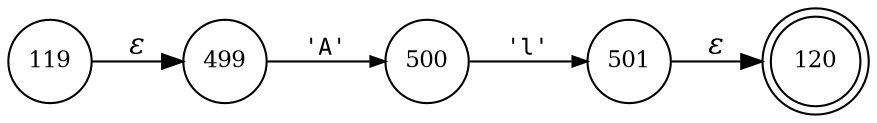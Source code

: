 digraph ATN {
rankdir=LR;
s120[fontsize=11, label="120", shape=doublecircle, fixedsize=true, width=.6];
s499[fontsize=11,label="499", shape=circle, fixedsize=true, width=.55, peripheries=1];
s500[fontsize=11,label="500", shape=circle, fixedsize=true, width=.55, peripheries=1];
s501[fontsize=11,label="501", shape=circle, fixedsize=true, width=.55, peripheries=1];
s119[fontsize=11,label="119", shape=circle, fixedsize=true, width=.55, peripheries=1];
s119 -> s499 [fontname="Times-Italic", label="&epsilon;"];
s499 -> s500 [fontsize=11, fontname="Courier", arrowsize=.7, label = "'A'", arrowhead = normal];
s500 -> s501 [fontsize=11, fontname="Courier", arrowsize=.7, label = "'l'", arrowhead = normal];
s501 -> s120 [fontname="Times-Italic", label="&epsilon;"];
}